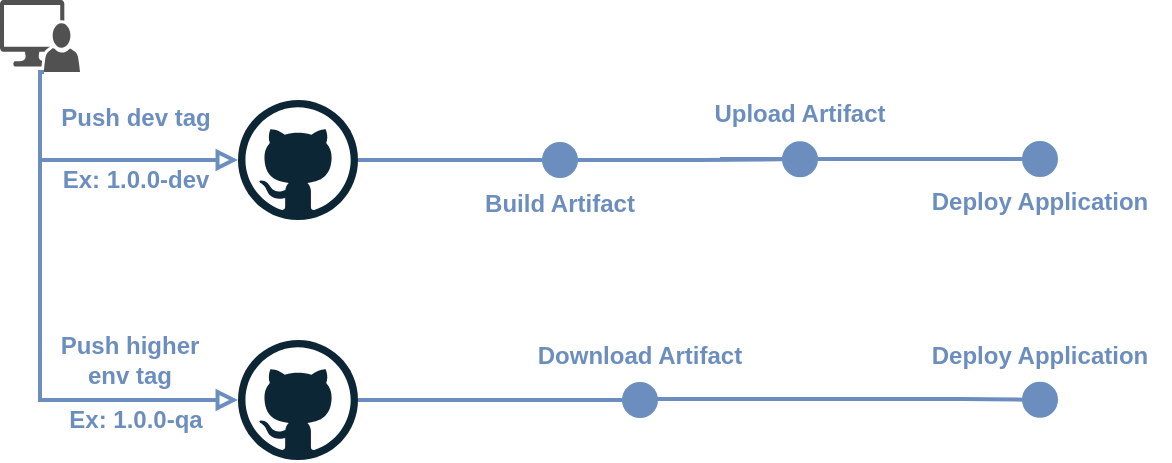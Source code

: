 <mxfile version="13.8.5" type="github">
  <diagram id="EsBg0sUoK6kndXaDrKjZ" name="Page-1">
    <mxGraphModel dx="782" dy="389" grid="1" gridSize="10" guides="1" tooltips="1" connect="1" arrows="1" fold="1" page="1" pageScale="1" pageWidth="850" pageHeight="1100" math="0" shadow="0">
      <root>
        <mxCell id="0" />
        <mxCell id="1" parent="0" />
        <mxCell id="0nuxeWBJl1thl-tcgTH--1" value="" style="pointerEvents=1;shadow=0;dashed=0;html=1;strokeColor=none;labelPosition=center;verticalLabelPosition=bottom;verticalAlign=top;align=center;fillColor=#515151;shape=mxgraph.mscae.system_center.admin_console" vertex="1" parent="1">
          <mxGeometry x="40" y="280" width="40" height="36" as="geometry" />
        </mxCell>
        <mxCell id="0nuxeWBJl1thl-tcgTH--8" style="edgeStyle=orthogonalEdgeStyle;rounded=0;orthogonalLoop=1;jettySize=auto;html=1;endArrow=circle;endFill=1;strokeWidth=2;fillColor=#dae8fc;strokeColor=#6c8ebf;" edge="1" parent="1" source="0nuxeWBJl1thl-tcgTH--2">
          <mxGeometry relative="1" as="geometry">
            <mxPoint x="330" y="360" as="targetPoint" />
          </mxGeometry>
        </mxCell>
        <mxCell id="0nuxeWBJl1thl-tcgTH--2" value="" style="dashed=0;outlineConnect=0;html=1;align=center;labelPosition=center;verticalLabelPosition=bottom;verticalAlign=top;shape=mxgraph.weblogos.github;fillColor=#dae8fc;strokeColor=#6c8ebf;" vertex="1" parent="1">
          <mxGeometry x="159" y="330" width="60" height="60" as="geometry" />
        </mxCell>
        <mxCell id="0nuxeWBJl1thl-tcgTH--9" style="edgeStyle=orthogonalEdgeStyle;rounded=0;orthogonalLoop=1;jettySize=auto;html=1;endArrow=circle;endFill=1;strokeWidth=2;fillColor=#dae8fc;strokeColor=#6c8ebf;" edge="1" parent="1">
          <mxGeometry relative="1" as="geometry">
            <mxPoint x="450" y="359.5" as="targetPoint" />
            <mxPoint x="320" y="360" as="sourcePoint" />
            <Array as="points">
              <mxPoint x="390" y="360" />
            </Array>
          </mxGeometry>
        </mxCell>
        <mxCell id="0nuxeWBJl1thl-tcgTH--10" style="edgeStyle=orthogonalEdgeStyle;rounded=0;orthogonalLoop=1;jettySize=auto;html=1;endArrow=circle;endFill=1;strokeWidth=2;fillColor=#dae8fc;strokeColor=#6c8ebf;" edge="1" parent="1">
          <mxGeometry relative="1" as="geometry">
            <mxPoint x="570" y="359.5" as="targetPoint" />
            <mxPoint x="400" y="359.5" as="sourcePoint" />
          </mxGeometry>
        </mxCell>
        <mxCell id="0nuxeWBJl1thl-tcgTH--11" value="&lt;font color=&quot;#6c8ebf&quot;&gt;Build Artifact&lt;/font&gt;" style="text;html=1;strokeColor=none;fillColor=none;align=center;verticalAlign=middle;whiteSpace=wrap;rounded=0;fontStyle=1" vertex="1" parent="1">
          <mxGeometry x="275" y="372" width="90" height="20" as="geometry" />
        </mxCell>
        <mxCell id="0nuxeWBJl1thl-tcgTH--12" value="&lt;font color=&quot;#6c8ebf&quot;&gt;Upload Artifact&lt;/font&gt;" style="text;html=1;strokeColor=none;fillColor=none;align=center;verticalAlign=middle;whiteSpace=wrap;rounded=0;fontStyle=1" vertex="1" parent="1">
          <mxGeometry x="375" y="327" width="130" height="20" as="geometry" />
        </mxCell>
        <mxCell id="0nuxeWBJl1thl-tcgTH--18" value="&lt;font color=&quot;#6c8ebf&quot;&gt;Deploy Application&lt;/font&gt;" style="text;html=1;strokeColor=none;fillColor=none;align=center;verticalAlign=middle;whiteSpace=wrap;rounded=0;fontStyle=1" vertex="1" parent="1">
          <mxGeometry x="495" y="371" width="130" height="20" as="geometry" />
        </mxCell>
        <mxCell id="0nuxeWBJl1thl-tcgTH--19" style="edgeStyle=orthogonalEdgeStyle;rounded=0;orthogonalLoop=1;jettySize=auto;html=1;fillColor=#dae8fc;strokeColor=#6c8ebf;endArrow=block;endFill=0;strokeWidth=2;exitX=0.55;exitY=1;exitDx=0;exitDy=0;exitPerimeter=0;" edge="1" parent="1" source="0nuxeWBJl1thl-tcgTH--1">
          <mxGeometry relative="1" as="geometry">
            <mxPoint x="60" y="356" as="sourcePoint" />
            <mxPoint x="159" y="480" as="targetPoint" />
            <Array as="points">
              <mxPoint x="60" y="316" />
              <mxPoint x="60" y="480" />
            </Array>
          </mxGeometry>
        </mxCell>
        <mxCell id="0nuxeWBJl1thl-tcgTH--20" value="" style="dashed=0;outlineConnect=0;html=1;align=center;labelPosition=center;verticalLabelPosition=bottom;verticalAlign=top;shape=mxgraph.weblogos.github;fillColor=#dae8fc;strokeColor=#6c8ebf;" vertex="1" parent="1">
          <mxGeometry x="159" y="450" width="60" height="60" as="geometry" />
        </mxCell>
        <mxCell id="0nuxeWBJl1thl-tcgTH--22" value="&lt;font color=&quot;#6c8ebf&quot;&gt;Push higher env tag&lt;/font&gt;" style="text;html=1;strokeColor=none;fillColor=none;align=center;verticalAlign=middle;whiteSpace=wrap;rounded=0;fontStyle=1" vertex="1" parent="1">
          <mxGeometry x="60" y="450" width="90" height="20" as="geometry" />
        </mxCell>
        <mxCell id="0nuxeWBJl1thl-tcgTH--23" style="edgeStyle=orthogonalEdgeStyle;rounded=0;orthogonalLoop=1;jettySize=auto;html=1;endArrow=circle;endFill=1;strokeWidth=2;fillColor=#dae8fc;strokeColor=#6c8ebf;" edge="1" parent="1" source="0nuxeWBJl1thl-tcgTH--20">
          <mxGeometry relative="1" as="geometry">
            <mxPoint x="370" y="480" as="targetPoint" />
            <mxPoint x="254" y="479.5" as="sourcePoint" />
          </mxGeometry>
        </mxCell>
        <mxCell id="0nuxeWBJl1thl-tcgTH--24" value="&lt;font color=&quot;#6c8ebf&quot;&gt;Download Artifact&lt;/font&gt;" style="text;html=1;strokeColor=none;fillColor=none;align=center;verticalAlign=middle;whiteSpace=wrap;rounded=0;fontStyle=1" vertex="1" parent="1">
          <mxGeometry x="300" y="448" width="120" height="20" as="geometry" />
        </mxCell>
        <mxCell id="0nuxeWBJl1thl-tcgTH--25" style="edgeStyle=orthogonalEdgeStyle;rounded=0;orthogonalLoop=1;jettySize=auto;html=1;endArrow=circle;endFill=1;strokeWidth=2;fillColor=#dae8fc;strokeColor=#6c8ebf;" edge="1" parent="1">
          <mxGeometry relative="1" as="geometry">
            <mxPoint x="570" y="480" as="targetPoint" />
            <mxPoint x="364.5" y="479.5" as="sourcePoint" />
            <Array as="points">
              <mxPoint x="520" y="480" />
              <mxPoint x="520" y="480" />
            </Array>
          </mxGeometry>
        </mxCell>
        <mxCell id="0nuxeWBJl1thl-tcgTH--26" value="&lt;font color=&quot;#6c8ebf&quot;&gt;Deploy Application&lt;/font&gt;" style="text;html=1;strokeColor=none;fillColor=none;align=center;verticalAlign=middle;whiteSpace=wrap;rounded=0;fontStyle=1" vertex="1" parent="1">
          <mxGeometry x="495" y="448" width="130" height="20" as="geometry" />
        </mxCell>
        <mxCell id="0nuxeWBJl1thl-tcgTH--21" value="&lt;font color=&quot;#6c8ebf&quot;&gt;Push dev tag&lt;/font&gt;" style="text;html=1;strokeColor=none;fillColor=none;align=center;verticalAlign=middle;whiteSpace=wrap;rounded=0;fontStyle=1" vertex="1" parent="1">
          <mxGeometry x="48" y="329" width="120" height="20" as="geometry" />
        </mxCell>
        <mxCell id="0nuxeWBJl1thl-tcgTH--27" style="edgeStyle=orthogonalEdgeStyle;rounded=0;orthogonalLoop=1;jettySize=auto;html=1;fillColor=#dae8fc;strokeColor=#6c8ebf;endArrow=block;endFill=0;strokeWidth=2;" edge="1" parent="1" target="0nuxeWBJl1thl-tcgTH--2">
          <mxGeometry relative="1" as="geometry">
            <mxPoint x="60" y="360" as="sourcePoint" />
            <mxPoint x="159" y="360" as="targetPoint" />
            <Array as="points">
              <mxPoint x="120" y="360" />
              <mxPoint x="120" y="360" />
            </Array>
          </mxGeometry>
        </mxCell>
        <mxCell id="0nuxeWBJl1thl-tcgTH--31" value="&lt;font color=&quot;#6c8ebf&quot;&gt;Ex: 1.0.0-dev&lt;/font&gt;" style="text;html=1;strokeColor=none;fillColor=none;align=center;verticalAlign=middle;whiteSpace=wrap;rounded=0;fontStyle=1" vertex="1" parent="1">
          <mxGeometry x="48" y="360" width="120" height="20" as="geometry" />
        </mxCell>
        <mxCell id="0nuxeWBJl1thl-tcgTH--32" value="&lt;font color=&quot;#6c8ebf&quot;&gt;Ex: 1.0.0-qa&lt;/font&gt;" style="text;html=1;strokeColor=none;fillColor=none;align=center;verticalAlign=middle;whiteSpace=wrap;rounded=0;fontStyle=1" vertex="1" parent="1">
          <mxGeometry x="48" y="480" width="120" height="20" as="geometry" />
        </mxCell>
      </root>
    </mxGraphModel>
  </diagram>
</mxfile>
